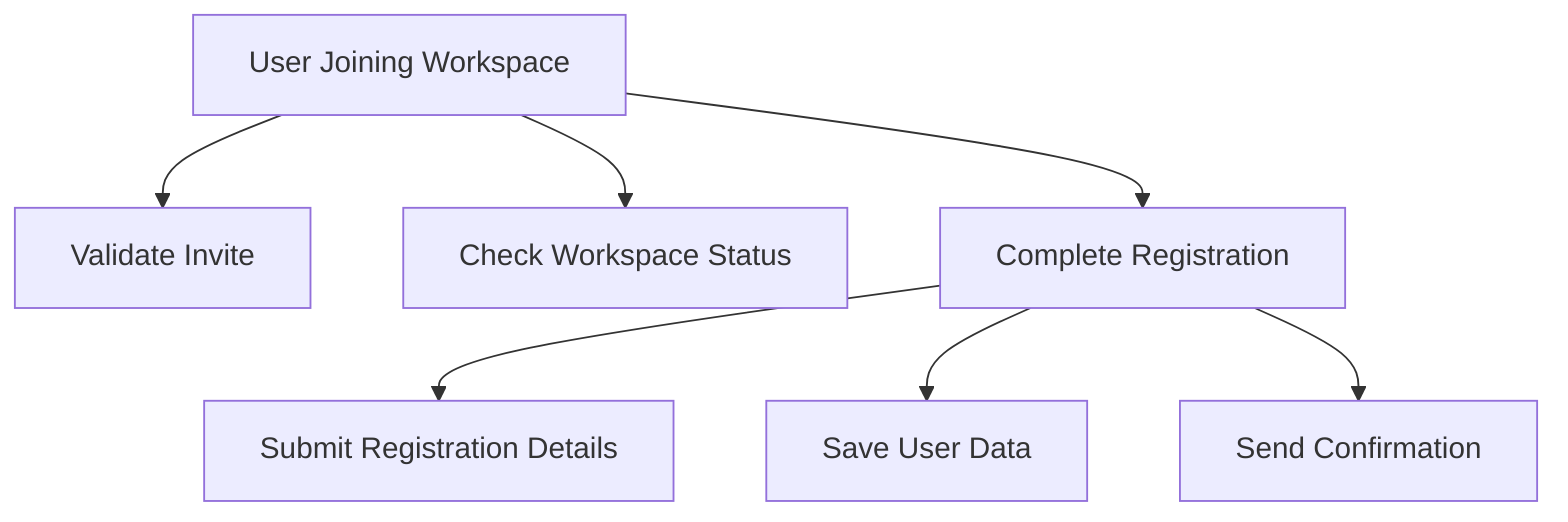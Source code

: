 graph TD
    UserJoining[User Joining Workspace]
    UserJoining --> ValidateInvite[Validate Invite]
    UserJoining --> CheckWorkspaceStatus[Check Workspace Status]
    UserJoining --> CompleteRegistration[Complete Registration]
    CompleteRegistration --> SubmitDetails[Submit Registration Details]
    CompleteRegistration --> SaveData[Save User Data]
    CompleteRegistration --> SendConfirmation[Send Confirmation]